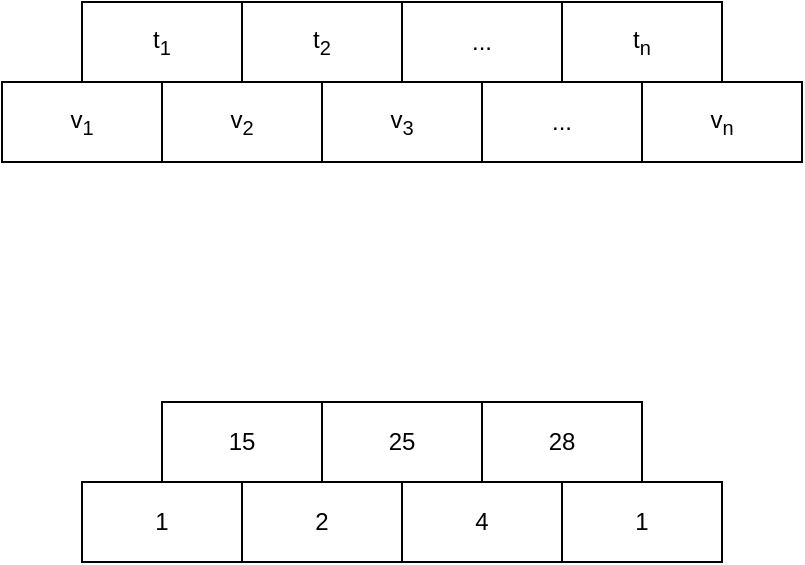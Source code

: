 <mxfile version="17.4.2" type="device"><diagram id="sNld3rZ4JpTNLqk1yw6c" name="Page-1"><mxGraphModel dx="790" dy="543" grid="1" gridSize="10" guides="1" tooltips="1" connect="1" arrows="1" fold="1" page="1" pageScale="1" pageWidth="1169" pageHeight="827" math="0" shadow="0"><root><mxCell id="0"/><mxCell id="1" parent="0"/><mxCell id="cfl6EVjrrko_-16JiTfz-29" value="t&lt;sub&gt;1&lt;/sub&gt;" style="rounded=0;whiteSpace=wrap;html=1;" vertex="1" parent="1"><mxGeometry x="760" y="240" width="80" height="40" as="geometry"/></mxCell><mxCell id="cfl6EVjrrko_-16JiTfz-30" value="t&lt;sub&gt;2&lt;/sub&gt;" style="rounded=0;whiteSpace=wrap;html=1;" vertex="1" parent="1"><mxGeometry x="840" y="240" width="80" height="40" as="geometry"/></mxCell><mxCell id="cfl6EVjrrko_-16JiTfz-31" value="..." style="rounded=0;whiteSpace=wrap;html=1;" vertex="1" parent="1"><mxGeometry x="920" y="240" width="80" height="40" as="geometry"/></mxCell><mxCell id="cfl6EVjrrko_-16JiTfz-33" value="v&lt;sub&gt;1&lt;/sub&gt;" style="rounded=0;whiteSpace=wrap;html=1;" vertex="1" parent="1"><mxGeometry x="720" y="280" width="80" height="40" as="geometry"/></mxCell><mxCell id="cfl6EVjrrko_-16JiTfz-35" value="v&lt;sub&gt;2&lt;/sub&gt;" style="rounded=0;whiteSpace=wrap;html=1;" vertex="1" parent="1"><mxGeometry x="800" y="280" width="80" height="40" as="geometry"/></mxCell><mxCell id="cfl6EVjrrko_-16JiTfz-37" value="v&lt;sub&gt;3&lt;/sub&gt;" style="rounded=0;whiteSpace=wrap;html=1;" vertex="1" parent="1"><mxGeometry x="880" y="280" width="80" height="40" as="geometry"/></mxCell><mxCell id="cfl6EVjrrko_-16JiTfz-39" value="..." style="rounded=0;whiteSpace=wrap;html=1;" vertex="1" parent="1"><mxGeometry x="960" y="280" width="80" height="40" as="geometry"/></mxCell><mxCell id="cfl6EVjrrko_-16JiTfz-40" value="t&lt;sub&gt;n&lt;/sub&gt;" style="rounded=0;whiteSpace=wrap;html=1;" vertex="1" parent="1"><mxGeometry x="1000" y="240" width="80" height="40" as="geometry"/></mxCell><mxCell id="cfl6EVjrrko_-16JiTfz-42" value="v&lt;sub&gt;n&lt;/sub&gt;" style="rounded=0;whiteSpace=wrap;html=1;" vertex="1" parent="1"><mxGeometry x="1040" y="280" width="80" height="40" as="geometry"/></mxCell><mxCell id="cfl6EVjrrko_-16JiTfz-43" value="15" style="rounded=0;whiteSpace=wrap;html=1;" vertex="1" parent="1"><mxGeometry x="800" y="440" width="80" height="40" as="geometry"/></mxCell><mxCell id="cfl6EVjrrko_-16JiTfz-44" value="25" style="rounded=0;whiteSpace=wrap;html=1;" vertex="1" parent="1"><mxGeometry x="880" y="440" width="80" height="40" as="geometry"/></mxCell><mxCell id="cfl6EVjrrko_-16JiTfz-45" value="28" style="rounded=0;whiteSpace=wrap;html=1;" vertex="1" parent="1"><mxGeometry x="960" y="440" width="80" height="40" as="geometry"/></mxCell><mxCell id="cfl6EVjrrko_-16JiTfz-47" value="1" style="rounded=0;whiteSpace=wrap;html=1;" vertex="1" parent="1"><mxGeometry x="760" y="480" width="80" height="40" as="geometry"/></mxCell><mxCell id="cfl6EVjrrko_-16JiTfz-49" value="2" style="rounded=0;whiteSpace=wrap;html=1;" vertex="1" parent="1"><mxGeometry x="840" y="480" width="80" height="40" as="geometry"/></mxCell><mxCell id="cfl6EVjrrko_-16JiTfz-51" value="4" style="rounded=0;whiteSpace=wrap;html=1;" vertex="1" parent="1"><mxGeometry x="920" y="480" width="80" height="40" as="geometry"/></mxCell><mxCell id="cfl6EVjrrko_-16JiTfz-53" value="1" style="rounded=0;whiteSpace=wrap;html=1;" vertex="1" parent="1"><mxGeometry x="1000" y="480" width="80" height="40" as="geometry"/></mxCell></root></mxGraphModel></diagram></mxfile>
